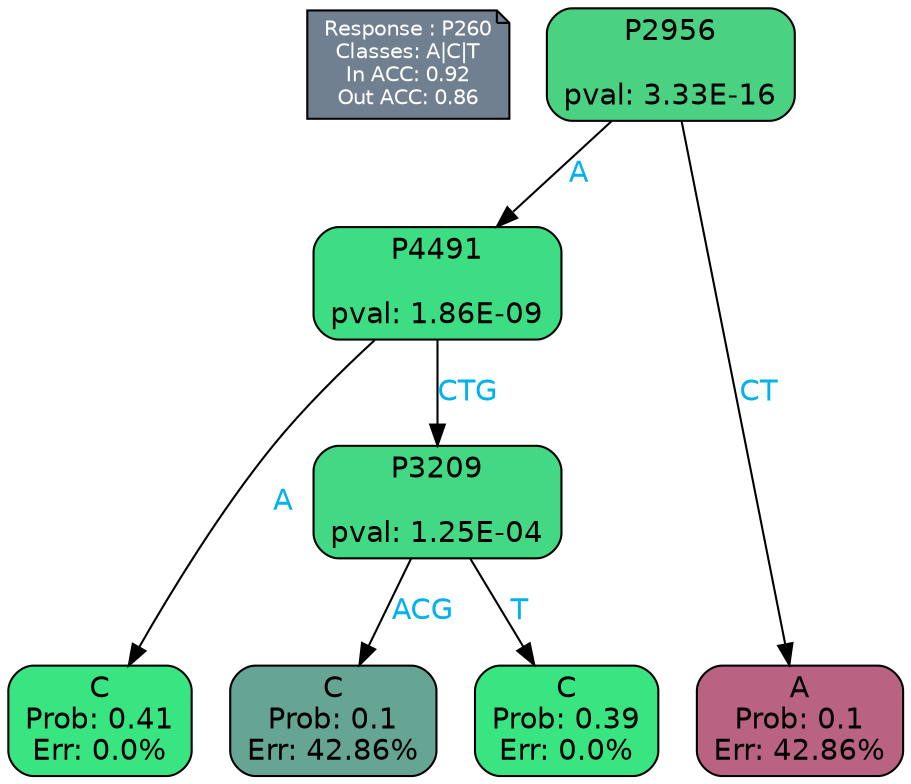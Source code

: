 digraph Tree {
node [shape=box, style="filled, rounded", color="black", fontname=helvetica] ;
graph [ranksep=equally, splines=polylines, bgcolor=transparent, dpi=600] ;
edge [fontname=helvetica] ;
LEGEND [label="Response : P260
Classes: A|C|T
In ACC: 0.92
Out ACC: 0.86
",shape=note,align=left,style=filled,fillcolor="slategray",fontcolor="white",fontsize=10];1 [label="P2956

pval: 3.33E-16", fillcolor="#4ad182"] ;
2 [label="P4491

pval: 1.86E-09", fillcolor="#3dde83"] ;
3 [label="C
Prob: 0.41
Err: 0.0%", fillcolor="#39e581"] ;
4 [label="P3209

pval: 1.25E-04", fillcolor="#42d884"] ;
5 [label="C
Prob: 0.1
Err: 42.86%", fillcolor="#66a593"] ;
6 [label="C
Prob: 0.39
Err: 0.0%", fillcolor="#39e581"] ;
7 [label="A
Prob: 0.1
Err: 42.86%", fillcolor="#ba6282"] ;
1 -> 2 [label="A",fontcolor=deepskyblue2] ;
1 -> 7 [label="CT",fontcolor=deepskyblue2] ;
2 -> 3 [label="A",fontcolor=deepskyblue2] ;
2 -> 4 [label="CTG",fontcolor=deepskyblue2] ;
4 -> 5 [label="ACG",fontcolor=deepskyblue2] ;
4 -> 6 [label="T",fontcolor=deepskyblue2] ;
{rank = same; 3;5;6;7;}{rank = same; LEGEND;1;}}